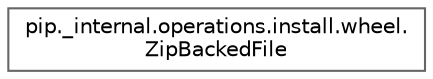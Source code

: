 digraph "Graphical Class Hierarchy"
{
 // LATEX_PDF_SIZE
  bgcolor="transparent";
  edge [fontname=Helvetica,fontsize=10,labelfontname=Helvetica,labelfontsize=10];
  node [fontname=Helvetica,fontsize=10,shape=box,height=0.2,width=0.4];
  rankdir="LR";
  Node0 [id="Node000000",label="pip._internal.operations.install.wheel.\lZipBackedFile",height=0.2,width=0.4,color="grey40", fillcolor="white", style="filled",URL="$classpip_1_1__internal_1_1operations_1_1install_1_1wheel_1_1_zip_backed_file.html",tooltip=" "];
}
